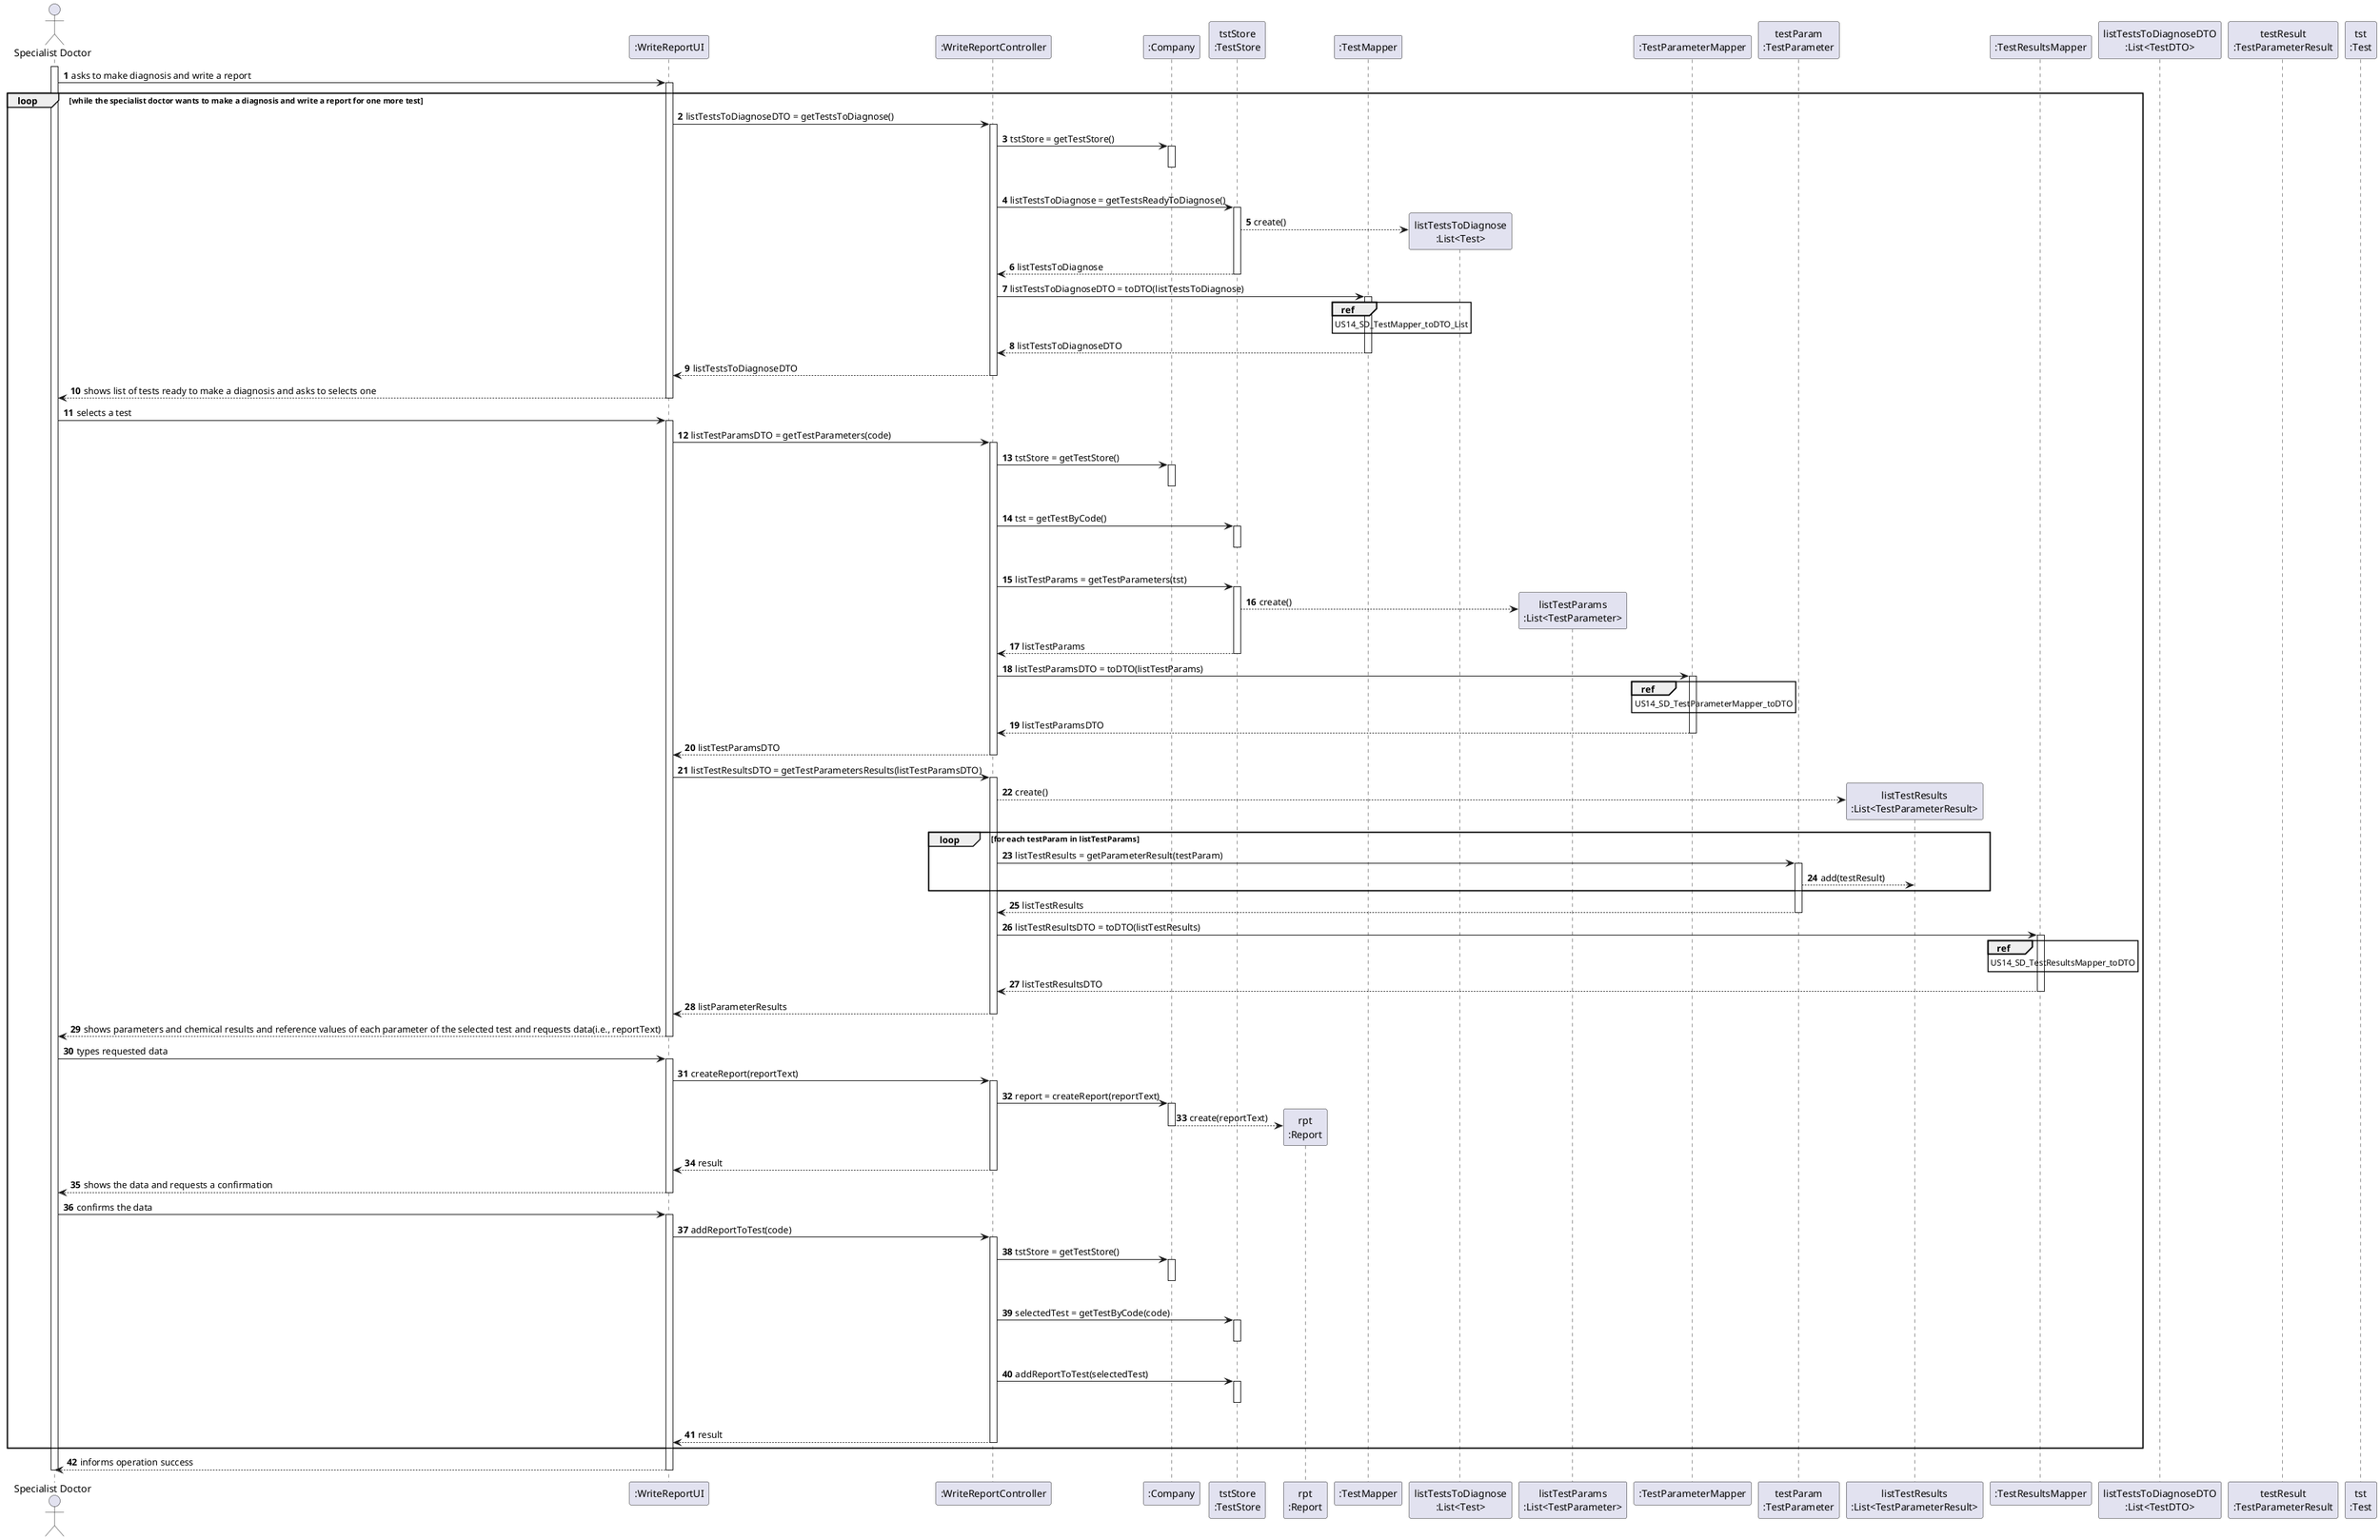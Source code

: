 @startuml
autonumber
actor "Specialist Doctor" as SPDT

participant ":WriteReportUI" as UI
participant ":WriteReportController" as CTRL
participant ":Company" as CMP
participant "tstStore\n:TestStore" as TSTSTORE
participant "rpt\n:Report" as RPT
participant ":TestMapper" as TSTMAPPER
participant "listTestsToDiagnose\n:List<Test>" as LT
participant "listTestParams\n:List<TestParameter>" as LTP
participant ":TestParameterMapper" as TPMAPPER
participant "testParam\n:TestParameter" as TP
participant "listTestResults\n:List<TestParameterResult>" as LTPR
participant ":TestResultsMapper" as TRMAPPER
participant "listTestsToDiagnoseDTO\n:List<TestDTO>" as LIST_DTO
participant "testResult\n:TestParameterResult" as TPR
participant "tst\n:Test" as TST

activate SPDT
SPDT -> UI : asks to make diagnosis and write a report
activate UI
loop while the specialist doctor wants to make a diagnosis and write a report for one more test
UI -> CTRL : listTestsToDiagnoseDTO = getTestsToDiagnose()
activate CTRL

CTRL -> CMP : tstStore = getTestStore()
activate CMP
|||
deactivate CMP

CTRL -> TSTSTORE : listTestsToDiagnose = getTestsReadyToDiagnose()
activate TSTSTORE

TSTSTORE --> LT** : create()
TSTSTORE --> CTRL : listTestsToDiagnose
deactivate TSTSTORE

CTRL -> TSTMAPPER : listTestsToDiagnoseDTO = toDTO(listTestsToDiagnose)
activate TSTMAPPER

ref over TSTMAPPER : US14_SD_TestMapper_toDTO_List

TSTMAPPER --> CTRL : listTestsToDiagnoseDTO
deactivate TSTMAPPER

CTRL --> UI : listTestsToDiagnoseDTO
deactivate CTRL

UI --> SPDT : shows list of tests ready to make a diagnosis and asks to selects one
deactivate UI

SPDT -> UI : selects a test
activate UI

UI -> CTRL : listTestParamsDTO = getTestParameters(code)
activate CTRL

CTRL -> CMP : tstStore = getTestStore()
activate CMP
|||
deactivate CMP

CTRL -> TSTSTORE : tst = getTestByCode()
activate TSTSTORE
|||
deactivate TSTSTORE

CTRL -> TSTSTORE : listTestParams = getTestParameters(tst)
activate TSTSTORE
TSTSTORE --> LTP** : create()
TSTSTORE --> CTRL : listTestParams
deactivate TSTSTORE

CTRL -> TPMAPPER : listTestParamsDTO = toDTO(listTestParams)
activate TPMAPPER
ref over TPMAPPER : US14_SD_TestParameterMapper_toDTO
TPMAPPER --> CTRL : listTestParamsDTO
deactivate TPMAPPER

CTRL --> UI : listTestParamsDTO

deactivate CTRL

UI -> CTRL : listTestResultsDTO = getTestParametersResults(listTestParamsDTO)
activate CTRL

CTRL --> LTPR** : create()
loop for each testParam in listTestParams
CTRL -> TP : listTestResults = getParameterResult(testParam)
activate TP
TP --> LTPR : add(testResult)
end
TP --> CTRL : listTestResults
deactivate TP

CTRL -> TRMAPPER : listTestResultsDTO = toDTO(listTestResults)
activate TRMAPPER
ref over TRMAPPER : US14_SD_TestResultsMapper_toDTO
TRMAPPER --> CTRL : listTestResultsDTO
deactivate TRMAPPER

CTRL --> UI : listParameterResults
deactivate CTRL

'getTestByCode()
'getTestParameters()
'getTestParameterResult()
'getParametersResults()
'getValue()
'getReferenceValue()
'vai ter code.getTestByCode().getTestParameters().getParametersResults()
'vai ter getParametersResults().getValues()
'vai ter getParametersResults().getReferenceValues()


UI --> SPDT : shows parameters and chemical results and reference values of each parameter of the selected test and requests data(i.e., reportText)
deactivate UI

SPDT -> UI : types requested data
activate UI

UI -> CTRL : createReport(reportText)
activate CTRL

CTRL -> CMP : report = createReport(reportText)
activate CMP

CMP --> RPT** : create(reportText)
deactivate CMP

CTRL --> UI : result
deactivate CTRL
UI --> SPDT : shows the data and requests a confirmation
deactivate UI

SPDT -> UI : confirms the data
activate UI

UI -> CTRL : addReportToTest(code)
activate CTRL

CTRL -> CMP : tstStore = getTestStore()
activate CMP
|||
deactivate CMP

CTRL -> TSTSTORE : selectedTest = getTestByCode(code)
activate TSTSTORE
|||
deactivate TSTSTORE

CTRL -> TSTSTORE : addReportToTest(selectedTest)
activate TSTSTORE
|||
deactivate TSTSTORE

CTRL --> UI : result
deactivate CMP
deactivate CTRL

end

UI --> SPDT : informs operation success
deactivate UI
deactivate SPDT

@enduml